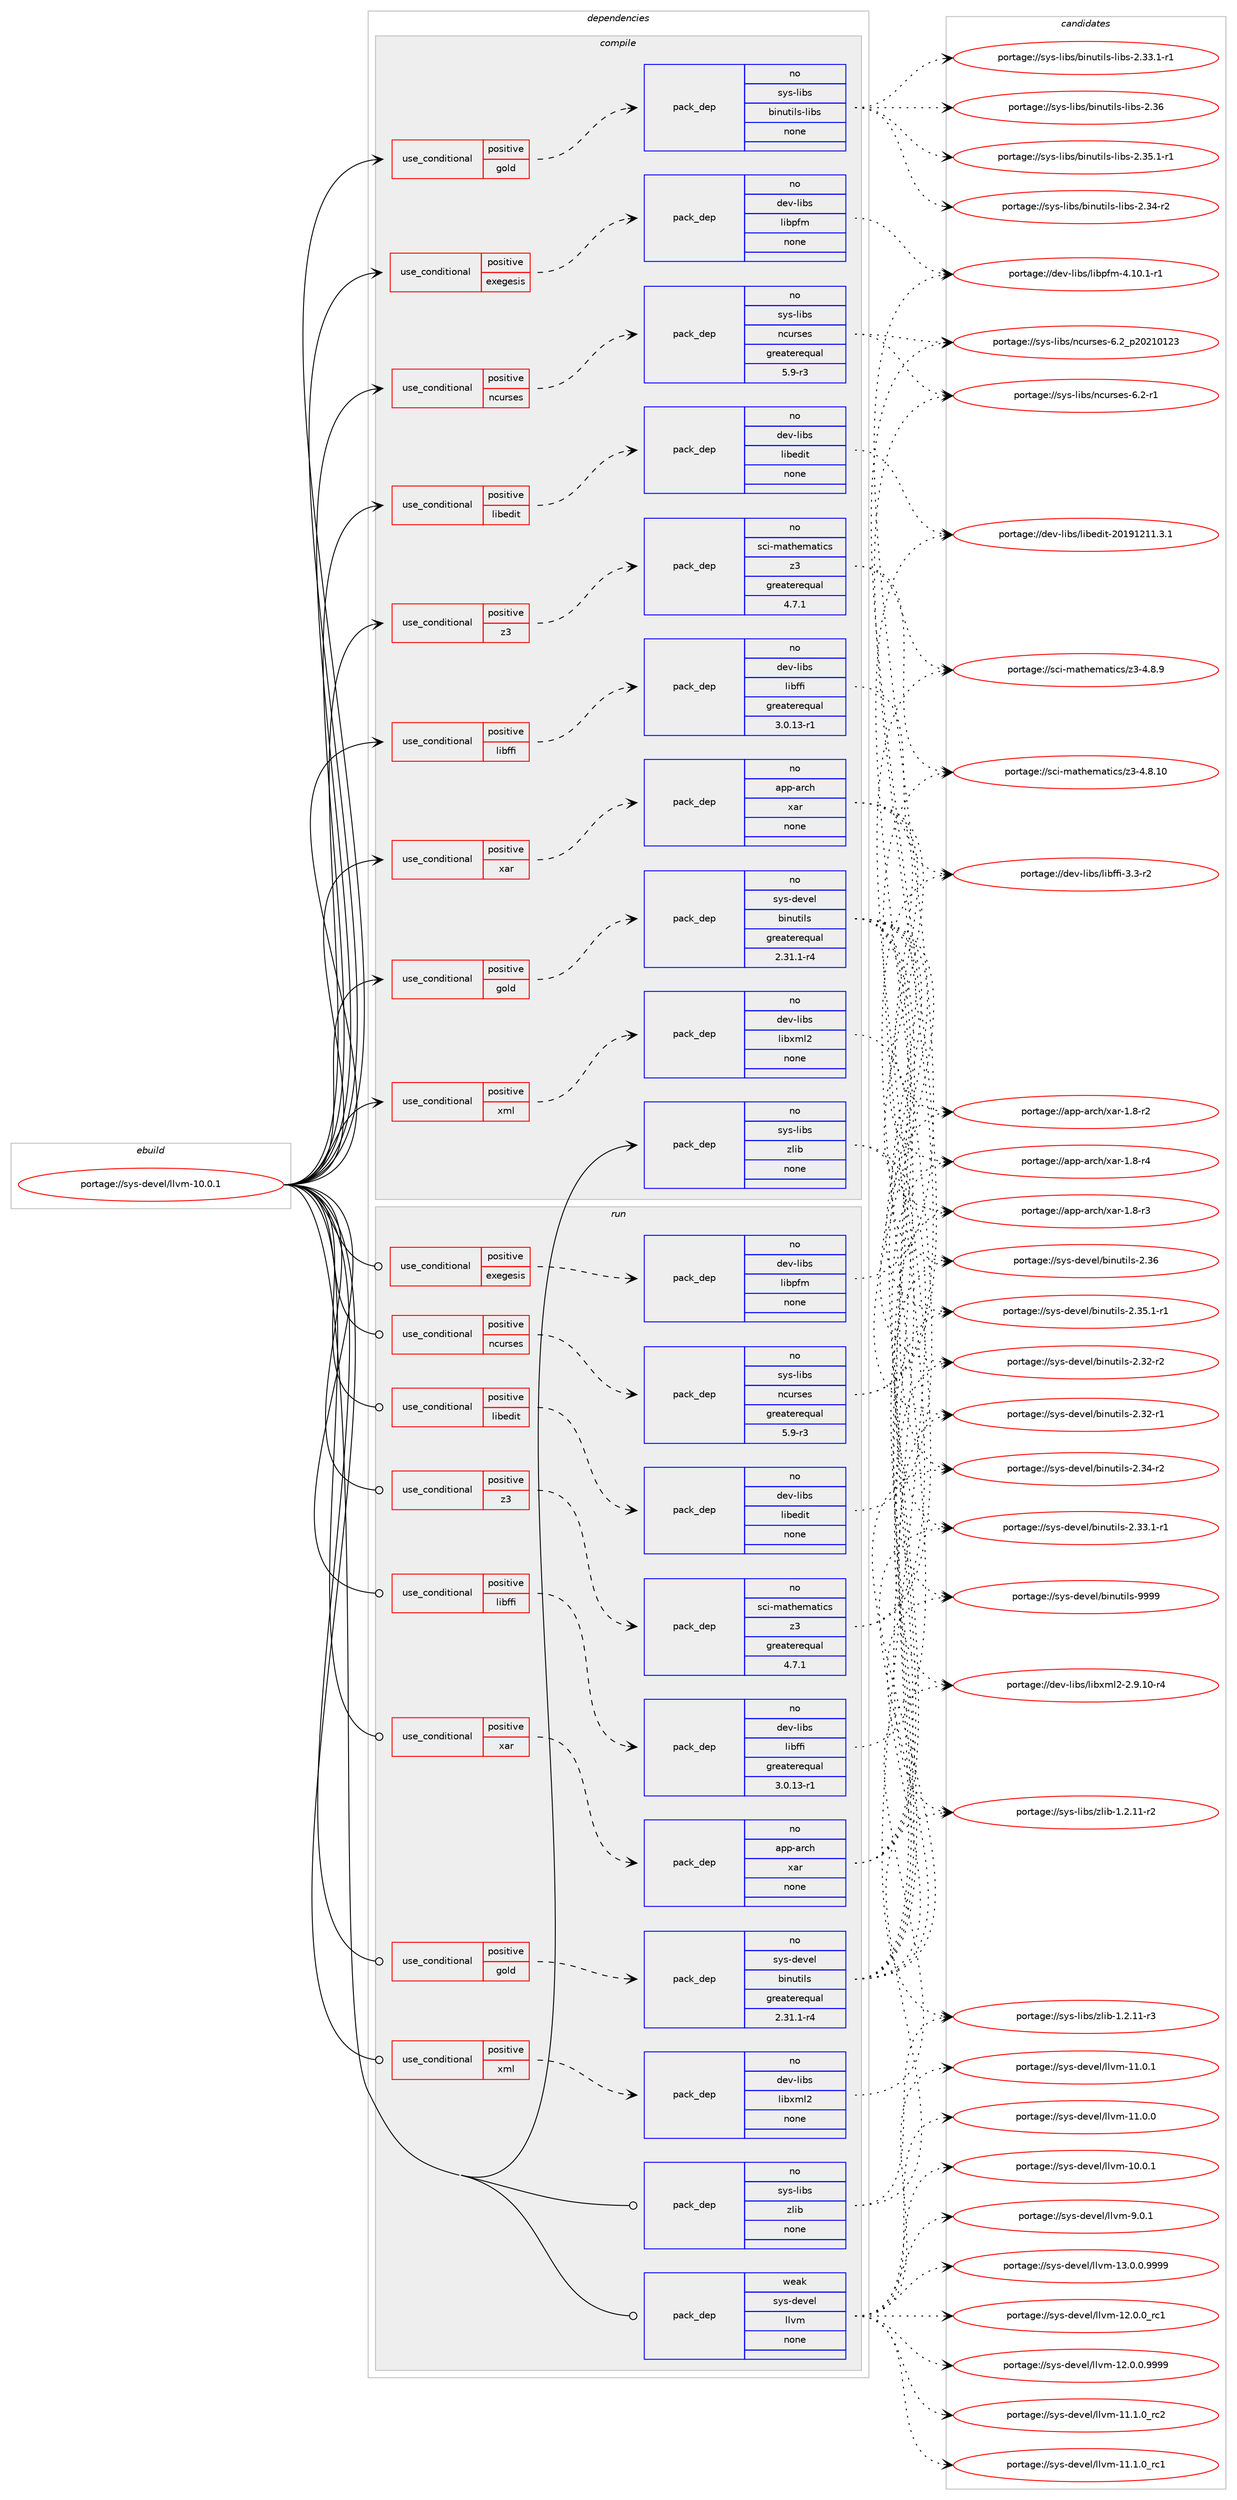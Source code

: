 digraph prolog {

# *************
# Graph options
# *************

newrank=true;
concentrate=true;
compound=true;
graph [rankdir=LR,fontname=Helvetica,fontsize=10,ranksep=1.5];#, ranksep=2.5, nodesep=0.2];
edge  [arrowhead=vee];
node  [fontname=Helvetica,fontsize=10];

# **********
# The ebuild
# **********

subgraph cluster_leftcol {
color=gray;
rank=same;
label=<<i>ebuild</i>>;
id [label="portage://sys-devel/llvm-10.0.1", color=red, width=4, href="../sys-devel/llvm-10.0.1.svg"];
}

# ****************
# The dependencies
# ****************

subgraph cluster_midcol {
color=gray;
label=<<i>dependencies</i>>;
subgraph cluster_compile {
fillcolor="#eeeeee";
style=filled;
label=<<i>compile</i>>;
subgraph cond1690 {
dependency6337 [label=<<TABLE BORDER="0" CELLBORDER="1" CELLSPACING="0" CELLPADDING="4"><TR><TD ROWSPAN="3" CELLPADDING="10">use_conditional</TD></TR><TR><TD>positive</TD></TR><TR><TD>exegesis</TD></TR></TABLE>>, shape=none, color=red];
subgraph pack4548 {
dependency6338 [label=<<TABLE BORDER="0" CELLBORDER="1" CELLSPACING="0" CELLPADDING="4" WIDTH="220"><TR><TD ROWSPAN="6" CELLPADDING="30">pack_dep</TD></TR><TR><TD WIDTH="110">no</TD></TR><TR><TD>dev-libs</TD></TR><TR><TD>libpfm</TD></TR><TR><TD>none</TD></TR><TR><TD></TD></TR></TABLE>>, shape=none, color=blue];
}
dependency6337:e -> dependency6338:w [weight=20,style="dashed",arrowhead="vee"];
}
id:e -> dependency6337:w [weight=20,style="solid",arrowhead="vee"];
subgraph cond1691 {
dependency6339 [label=<<TABLE BORDER="0" CELLBORDER="1" CELLSPACING="0" CELLPADDING="4"><TR><TD ROWSPAN="3" CELLPADDING="10">use_conditional</TD></TR><TR><TD>positive</TD></TR><TR><TD>gold</TD></TR></TABLE>>, shape=none, color=red];
subgraph pack4549 {
dependency6340 [label=<<TABLE BORDER="0" CELLBORDER="1" CELLSPACING="0" CELLPADDING="4" WIDTH="220"><TR><TD ROWSPAN="6" CELLPADDING="30">pack_dep</TD></TR><TR><TD WIDTH="110">no</TD></TR><TR><TD>sys-devel</TD></TR><TR><TD>binutils</TD></TR><TR><TD>greaterequal</TD></TR><TR><TD>2.31.1-r4</TD></TR></TABLE>>, shape=none, color=blue];
}
dependency6339:e -> dependency6340:w [weight=20,style="dashed",arrowhead="vee"];
}
id:e -> dependency6339:w [weight=20,style="solid",arrowhead="vee"];
subgraph cond1692 {
dependency6341 [label=<<TABLE BORDER="0" CELLBORDER="1" CELLSPACING="0" CELLPADDING="4"><TR><TD ROWSPAN="3" CELLPADDING="10">use_conditional</TD></TR><TR><TD>positive</TD></TR><TR><TD>gold</TD></TR></TABLE>>, shape=none, color=red];
subgraph pack4550 {
dependency6342 [label=<<TABLE BORDER="0" CELLBORDER="1" CELLSPACING="0" CELLPADDING="4" WIDTH="220"><TR><TD ROWSPAN="6" CELLPADDING="30">pack_dep</TD></TR><TR><TD WIDTH="110">no</TD></TR><TR><TD>sys-libs</TD></TR><TR><TD>binutils-libs</TD></TR><TR><TD>none</TD></TR><TR><TD></TD></TR></TABLE>>, shape=none, color=blue];
}
dependency6341:e -> dependency6342:w [weight=20,style="dashed",arrowhead="vee"];
}
id:e -> dependency6341:w [weight=20,style="solid",arrowhead="vee"];
subgraph cond1693 {
dependency6343 [label=<<TABLE BORDER="0" CELLBORDER="1" CELLSPACING="0" CELLPADDING="4"><TR><TD ROWSPAN="3" CELLPADDING="10">use_conditional</TD></TR><TR><TD>positive</TD></TR><TR><TD>libedit</TD></TR></TABLE>>, shape=none, color=red];
subgraph pack4551 {
dependency6344 [label=<<TABLE BORDER="0" CELLBORDER="1" CELLSPACING="0" CELLPADDING="4" WIDTH="220"><TR><TD ROWSPAN="6" CELLPADDING="30">pack_dep</TD></TR><TR><TD WIDTH="110">no</TD></TR><TR><TD>dev-libs</TD></TR><TR><TD>libedit</TD></TR><TR><TD>none</TD></TR><TR><TD></TD></TR></TABLE>>, shape=none, color=blue];
}
dependency6343:e -> dependency6344:w [weight=20,style="dashed",arrowhead="vee"];
}
id:e -> dependency6343:w [weight=20,style="solid",arrowhead="vee"];
subgraph cond1694 {
dependency6345 [label=<<TABLE BORDER="0" CELLBORDER="1" CELLSPACING="0" CELLPADDING="4"><TR><TD ROWSPAN="3" CELLPADDING="10">use_conditional</TD></TR><TR><TD>positive</TD></TR><TR><TD>libffi</TD></TR></TABLE>>, shape=none, color=red];
subgraph pack4552 {
dependency6346 [label=<<TABLE BORDER="0" CELLBORDER="1" CELLSPACING="0" CELLPADDING="4" WIDTH="220"><TR><TD ROWSPAN="6" CELLPADDING="30">pack_dep</TD></TR><TR><TD WIDTH="110">no</TD></TR><TR><TD>dev-libs</TD></TR><TR><TD>libffi</TD></TR><TR><TD>greaterequal</TD></TR><TR><TD>3.0.13-r1</TD></TR></TABLE>>, shape=none, color=blue];
}
dependency6345:e -> dependency6346:w [weight=20,style="dashed",arrowhead="vee"];
}
id:e -> dependency6345:w [weight=20,style="solid",arrowhead="vee"];
subgraph cond1695 {
dependency6347 [label=<<TABLE BORDER="0" CELLBORDER="1" CELLSPACING="0" CELLPADDING="4"><TR><TD ROWSPAN="3" CELLPADDING="10">use_conditional</TD></TR><TR><TD>positive</TD></TR><TR><TD>ncurses</TD></TR></TABLE>>, shape=none, color=red];
subgraph pack4553 {
dependency6348 [label=<<TABLE BORDER="0" CELLBORDER="1" CELLSPACING="0" CELLPADDING="4" WIDTH="220"><TR><TD ROWSPAN="6" CELLPADDING="30">pack_dep</TD></TR><TR><TD WIDTH="110">no</TD></TR><TR><TD>sys-libs</TD></TR><TR><TD>ncurses</TD></TR><TR><TD>greaterequal</TD></TR><TR><TD>5.9-r3</TD></TR></TABLE>>, shape=none, color=blue];
}
dependency6347:e -> dependency6348:w [weight=20,style="dashed",arrowhead="vee"];
}
id:e -> dependency6347:w [weight=20,style="solid",arrowhead="vee"];
subgraph cond1696 {
dependency6349 [label=<<TABLE BORDER="0" CELLBORDER="1" CELLSPACING="0" CELLPADDING="4"><TR><TD ROWSPAN="3" CELLPADDING="10">use_conditional</TD></TR><TR><TD>positive</TD></TR><TR><TD>xar</TD></TR></TABLE>>, shape=none, color=red];
subgraph pack4554 {
dependency6350 [label=<<TABLE BORDER="0" CELLBORDER="1" CELLSPACING="0" CELLPADDING="4" WIDTH="220"><TR><TD ROWSPAN="6" CELLPADDING="30">pack_dep</TD></TR><TR><TD WIDTH="110">no</TD></TR><TR><TD>app-arch</TD></TR><TR><TD>xar</TD></TR><TR><TD>none</TD></TR><TR><TD></TD></TR></TABLE>>, shape=none, color=blue];
}
dependency6349:e -> dependency6350:w [weight=20,style="dashed",arrowhead="vee"];
}
id:e -> dependency6349:w [weight=20,style="solid",arrowhead="vee"];
subgraph cond1697 {
dependency6351 [label=<<TABLE BORDER="0" CELLBORDER="1" CELLSPACING="0" CELLPADDING="4"><TR><TD ROWSPAN="3" CELLPADDING="10">use_conditional</TD></TR><TR><TD>positive</TD></TR><TR><TD>xml</TD></TR></TABLE>>, shape=none, color=red];
subgraph pack4555 {
dependency6352 [label=<<TABLE BORDER="0" CELLBORDER="1" CELLSPACING="0" CELLPADDING="4" WIDTH="220"><TR><TD ROWSPAN="6" CELLPADDING="30">pack_dep</TD></TR><TR><TD WIDTH="110">no</TD></TR><TR><TD>dev-libs</TD></TR><TR><TD>libxml2</TD></TR><TR><TD>none</TD></TR><TR><TD></TD></TR></TABLE>>, shape=none, color=blue];
}
dependency6351:e -> dependency6352:w [weight=20,style="dashed",arrowhead="vee"];
}
id:e -> dependency6351:w [weight=20,style="solid",arrowhead="vee"];
subgraph cond1698 {
dependency6353 [label=<<TABLE BORDER="0" CELLBORDER="1" CELLSPACING="0" CELLPADDING="4"><TR><TD ROWSPAN="3" CELLPADDING="10">use_conditional</TD></TR><TR><TD>positive</TD></TR><TR><TD>z3</TD></TR></TABLE>>, shape=none, color=red];
subgraph pack4556 {
dependency6354 [label=<<TABLE BORDER="0" CELLBORDER="1" CELLSPACING="0" CELLPADDING="4" WIDTH="220"><TR><TD ROWSPAN="6" CELLPADDING="30">pack_dep</TD></TR><TR><TD WIDTH="110">no</TD></TR><TR><TD>sci-mathematics</TD></TR><TR><TD>z3</TD></TR><TR><TD>greaterequal</TD></TR><TR><TD>4.7.1</TD></TR></TABLE>>, shape=none, color=blue];
}
dependency6353:e -> dependency6354:w [weight=20,style="dashed",arrowhead="vee"];
}
id:e -> dependency6353:w [weight=20,style="solid",arrowhead="vee"];
subgraph pack4557 {
dependency6355 [label=<<TABLE BORDER="0" CELLBORDER="1" CELLSPACING="0" CELLPADDING="4" WIDTH="220"><TR><TD ROWSPAN="6" CELLPADDING="30">pack_dep</TD></TR><TR><TD WIDTH="110">no</TD></TR><TR><TD>sys-libs</TD></TR><TR><TD>zlib</TD></TR><TR><TD>none</TD></TR><TR><TD></TD></TR></TABLE>>, shape=none, color=blue];
}
id:e -> dependency6355:w [weight=20,style="solid",arrowhead="vee"];
}
subgraph cluster_compileandrun {
fillcolor="#eeeeee";
style=filled;
label=<<i>compile and run</i>>;
}
subgraph cluster_run {
fillcolor="#eeeeee";
style=filled;
label=<<i>run</i>>;
subgraph cond1699 {
dependency6356 [label=<<TABLE BORDER="0" CELLBORDER="1" CELLSPACING="0" CELLPADDING="4"><TR><TD ROWSPAN="3" CELLPADDING="10">use_conditional</TD></TR><TR><TD>positive</TD></TR><TR><TD>exegesis</TD></TR></TABLE>>, shape=none, color=red];
subgraph pack4558 {
dependency6357 [label=<<TABLE BORDER="0" CELLBORDER="1" CELLSPACING="0" CELLPADDING="4" WIDTH="220"><TR><TD ROWSPAN="6" CELLPADDING="30">pack_dep</TD></TR><TR><TD WIDTH="110">no</TD></TR><TR><TD>dev-libs</TD></TR><TR><TD>libpfm</TD></TR><TR><TD>none</TD></TR><TR><TD></TD></TR></TABLE>>, shape=none, color=blue];
}
dependency6356:e -> dependency6357:w [weight=20,style="dashed",arrowhead="vee"];
}
id:e -> dependency6356:w [weight=20,style="solid",arrowhead="odot"];
subgraph cond1700 {
dependency6358 [label=<<TABLE BORDER="0" CELLBORDER="1" CELLSPACING="0" CELLPADDING="4"><TR><TD ROWSPAN="3" CELLPADDING="10">use_conditional</TD></TR><TR><TD>positive</TD></TR><TR><TD>gold</TD></TR></TABLE>>, shape=none, color=red];
subgraph pack4559 {
dependency6359 [label=<<TABLE BORDER="0" CELLBORDER="1" CELLSPACING="0" CELLPADDING="4" WIDTH="220"><TR><TD ROWSPAN="6" CELLPADDING="30">pack_dep</TD></TR><TR><TD WIDTH="110">no</TD></TR><TR><TD>sys-devel</TD></TR><TR><TD>binutils</TD></TR><TR><TD>greaterequal</TD></TR><TR><TD>2.31.1-r4</TD></TR></TABLE>>, shape=none, color=blue];
}
dependency6358:e -> dependency6359:w [weight=20,style="dashed",arrowhead="vee"];
}
id:e -> dependency6358:w [weight=20,style="solid",arrowhead="odot"];
subgraph cond1701 {
dependency6360 [label=<<TABLE BORDER="0" CELLBORDER="1" CELLSPACING="0" CELLPADDING="4"><TR><TD ROWSPAN="3" CELLPADDING="10">use_conditional</TD></TR><TR><TD>positive</TD></TR><TR><TD>libedit</TD></TR></TABLE>>, shape=none, color=red];
subgraph pack4560 {
dependency6361 [label=<<TABLE BORDER="0" CELLBORDER="1" CELLSPACING="0" CELLPADDING="4" WIDTH="220"><TR><TD ROWSPAN="6" CELLPADDING="30">pack_dep</TD></TR><TR><TD WIDTH="110">no</TD></TR><TR><TD>dev-libs</TD></TR><TR><TD>libedit</TD></TR><TR><TD>none</TD></TR><TR><TD></TD></TR></TABLE>>, shape=none, color=blue];
}
dependency6360:e -> dependency6361:w [weight=20,style="dashed",arrowhead="vee"];
}
id:e -> dependency6360:w [weight=20,style="solid",arrowhead="odot"];
subgraph cond1702 {
dependency6362 [label=<<TABLE BORDER="0" CELLBORDER="1" CELLSPACING="0" CELLPADDING="4"><TR><TD ROWSPAN="3" CELLPADDING="10">use_conditional</TD></TR><TR><TD>positive</TD></TR><TR><TD>libffi</TD></TR></TABLE>>, shape=none, color=red];
subgraph pack4561 {
dependency6363 [label=<<TABLE BORDER="0" CELLBORDER="1" CELLSPACING="0" CELLPADDING="4" WIDTH="220"><TR><TD ROWSPAN="6" CELLPADDING="30">pack_dep</TD></TR><TR><TD WIDTH="110">no</TD></TR><TR><TD>dev-libs</TD></TR><TR><TD>libffi</TD></TR><TR><TD>greaterequal</TD></TR><TR><TD>3.0.13-r1</TD></TR></TABLE>>, shape=none, color=blue];
}
dependency6362:e -> dependency6363:w [weight=20,style="dashed",arrowhead="vee"];
}
id:e -> dependency6362:w [weight=20,style="solid",arrowhead="odot"];
subgraph cond1703 {
dependency6364 [label=<<TABLE BORDER="0" CELLBORDER="1" CELLSPACING="0" CELLPADDING="4"><TR><TD ROWSPAN="3" CELLPADDING="10">use_conditional</TD></TR><TR><TD>positive</TD></TR><TR><TD>ncurses</TD></TR></TABLE>>, shape=none, color=red];
subgraph pack4562 {
dependency6365 [label=<<TABLE BORDER="0" CELLBORDER="1" CELLSPACING="0" CELLPADDING="4" WIDTH="220"><TR><TD ROWSPAN="6" CELLPADDING="30">pack_dep</TD></TR><TR><TD WIDTH="110">no</TD></TR><TR><TD>sys-libs</TD></TR><TR><TD>ncurses</TD></TR><TR><TD>greaterequal</TD></TR><TR><TD>5.9-r3</TD></TR></TABLE>>, shape=none, color=blue];
}
dependency6364:e -> dependency6365:w [weight=20,style="dashed",arrowhead="vee"];
}
id:e -> dependency6364:w [weight=20,style="solid",arrowhead="odot"];
subgraph cond1704 {
dependency6366 [label=<<TABLE BORDER="0" CELLBORDER="1" CELLSPACING="0" CELLPADDING="4"><TR><TD ROWSPAN="3" CELLPADDING="10">use_conditional</TD></TR><TR><TD>positive</TD></TR><TR><TD>xar</TD></TR></TABLE>>, shape=none, color=red];
subgraph pack4563 {
dependency6367 [label=<<TABLE BORDER="0" CELLBORDER="1" CELLSPACING="0" CELLPADDING="4" WIDTH="220"><TR><TD ROWSPAN="6" CELLPADDING="30">pack_dep</TD></TR><TR><TD WIDTH="110">no</TD></TR><TR><TD>app-arch</TD></TR><TR><TD>xar</TD></TR><TR><TD>none</TD></TR><TR><TD></TD></TR></TABLE>>, shape=none, color=blue];
}
dependency6366:e -> dependency6367:w [weight=20,style="dashed",arrowhead="vee"];
}
id:e -> dependency6366:w [weight=20,style="solid",arrowhead="odot"];
subgraph cond1705 {
dependency6368 [label=<<TABLE BORDER="0" CELLBORDER="1" CELLSPACING="0" CELLPADDING="4"><TR><TD ROWSPAN="3" CELLPADDING="10">use_conditional</TD></TR><TR><TD>positive</TD></TR><TR><TD>xml</TD></TR></TABLE>>, shape=none, color=red];
subgraph pack4564 {
dependency6369 [label=<<TABLE BORDER="0" CELLBORDER="1" CELLSPACING="0" CELLPADDING="4" WIDTH="220"><TR><TD ROWSPAN="6" CELLPADDING="30">pack_dep</TD></TR><TR><TD WIDTH="110">no</TD></TR><TR><TD>dev-libs</TD></TR><TR><TD>libxml2</TD></TR><TR><TD>none</TD></TR><TR><TD></TD></TR></TABLE>>, shape=none, color=blue];
}
dependency6368:e -> dependency6369:w [weight=20,style="dashed",arrowhead="vee"];
}
id:e -> dependency6368:w [weight=20,style="solid",arrowhead="odot"];
subgraph cond1706 {
dependency6370 [label=<<TABLE BORDER="0" CELLBORDER="1" CELLSPACING="0" CELLPADDING="4"><TR><TD ROWSPAN="3" CELLPADDING="10">use_conditional</TD></TR><TR><TD>positive</TD></TR><TR><TD>z3</TD></TR></TABLE>>, shape=none, color=red];
subgraph pack4565 {
dependency6371 [label=<<TABLE BORDER="0" CELLBORDER="1" CELLSPACING="0" CELLPADDING="4" WIDTH="220"><TR><TD ROWSPAN="6" CELLPADDING="30">pack_dep</TD></TR><TR><TD WIDTH="110">no</TD></TR><TR><TD>sci-mathematics</TD></TR><TR><TD>z3</TD></TR><TR><TD>greaterequal</TD></TR><TR><TD>4.7.1</TD></TR></TABLE>>, shape=none, color=blue];
}
dependency6370:e -> dependency6371:w [weight=20,style="dashed",arrowhead="vee"];
}
id:e -> dependency6370:w [weight=20,style="solid",arrowhead="odot"];
subgraph pack4566 {
dependency6372 [label=<<TABLE BORDER="0" CELLBORDER="1" CELLSPACING="0" CELLPADDING="4" WIDTH="220"><TR><TD ROWSPAN="6" CELLPADDING="30">pack_dep</TD></TR><TR><TD WIDTH="110">no</TD></TR><TR><TD>sys-libs</TD></TR><TR><TD>zlib</TD></TR><TR><TD>none</TD></TR><TR><TD></TD></TR></TABLE>>, shape=none, color=blue];
}
id:e -> dependency6372:w [weight=20,style="solid",arrowhead="odot"];
subgraph pack4567 {
dependency6373 [label=<<TABLE BORDER="0" CELLBORDER="1" CELLSPACING="0" CELLPADDING="4" WIDTH="220"><TR><TD ROWSPAN="6" CELLPADDING="30">pack_dep</TD></TR><TR><TD WIDTH="110">weak</TD></TR><TR><TD>sys-devel</TD></TR><TR><TD>llvm</TD></TR><TR><TD>none</TD></TR><TR><TD></TD></TR></TABLE>>, shape=none, color=blue];
}
id:e -> dependency6373:w [weight=20,style="solid",arrowhead="odot"];
}
}

# **************
# The candidates
# **************

subgraph cluster_choices {
rank=same;
color=gray;
label=<<i>candidates</i>>;

subgraph choice4548 {
color=black;
nodesep=1;
choice10010111845108105981154710810598112102109455246494846494511449 [label="portage://dev-libs/libpfm-4.10.1-r1", color=red, width=4,href="../dev-libs/libpfm-4.10.1-r1.svg"];
dependency6338:e -> choice10010111845108105981154710810598112102109455246494846494511449:w [style=dotted,weight="100"];
}
subgraph choice4549 {
color=black;
nodesep=1;
choice1151211154510010111810110847981051101171161051081154557575757 [label="portage://sys-devel/binutils-9999", color=red, width=4,href="../sys-devel/binutils-9999.svg"];
choice1151211154510010111810110847981051101171161051081154550465154 [label="portage://sys-devel/binutils-2.36", color=red, width=4,href="../sys-devel/binutils-2.36.svg"];
choice115121115451001011181011084798105110117116105108115455046515346494511449 [label="portage://sys-devel/binutils-2.35.1-r1", color=red, width=4,href="../sys-devel/binutils-2.35.1-r1.svg"];
choice11512111545100101118101108479810511011711610510811545504651524511450 [label="portage://sys-devel/binutils-2.34-r2", color=red, width=4,href="../sys-devel/binutils-2.34-r2.svg"];
choice115121115451001011181011084798105110117116105108115455046515146494511449 [label="portage://sys-devel/binutils-2.33.1-r1", color=red, width=4,href="../sys-devel/binutils-2.33.1-r1.svg"];
choice11512111545100101118101108479810511011711610510811545504651504511450 [label="portage://sys-devel/binutils-2.32-r2", color=red, width=4,href="../sys-devel/binutils-2.32-r2.svg"];
choice11512111545100101118101108479810511011711610510811545504651504511449 [label="portage://sys-devel/binutils-2.32-r1", color=red, width=4,href="../sys-devel/binutils-2.32-r1.svg"];
dependency6340:e -> choice1151211154510010111810110847981051101171161051081154557575757:w [style=dotted,weight="100"];
dependency6340:e -> choice1151211154510010111810110847981051101171161051081154550465154:w [style=dotted,weight="100"];
dependency6340:e -> choice115121115451001011181011084798105110117116105108115455046515346494511449:w [style=dotted,weight="100"];
dependency6340:e -> choice11512111545100101118101108479810511011711610510811545504651524511450:w [style=dotted,weight="100"];
dependency6340:e -> choice115121115451001011181011084798105110117116105108115455046515146494511449:w [style=dotted,weight="100"];
dependency6340:e -> choice11512111545100101118101108479810511011711610510811545504651504511450:w [style=dotted,weight="100"];
dependency6340:e -> choice11512111545100101118101108479810511011711610510811545504651504511449:w [style=dotted,weight="100"];
}
subgraph choice4550 {
color=black;
nodesep=1;
choice1151211154510810598115479810511011711610510811545108105981154550465154 [label="portage://sys-libs/binutils-libs-2.36", color=red, width=4,href="../sys-libs/binutils-libs-2.36.svg"];
choice115121115451081059811547981051101171161051081154510810598115455046515346494511449 [label="portage://sys-libs/binutils-libs-2.35.1-r1", color=red, width=4,href="../sys-libs/binutils-libs-2.35.1-r1.svg"];
choice11512111545108105981154798105110117116105108115451081059811545504651524511450 [label="portage://sys-libs/binutils-libs-2.34-r2", color=red, width=4,href="../sys-libs/binutils-libs-2.34-r2.svg"];
choice115121115451081059811547981051101171161051081154510810598115455046515146494511449 [label="portage://sys-libs/binutils-libs-2.33.1-r1", color=red, width=4,href="../sys-libs/binutils-libs-2.33.1-r1.svg"];
dependency6342:e -> choice1151211154510810598115479810511011711610510811545108105981154550465154:w [style=dotted,weight="100"];
dependency6342:e -> choice115121115451081059811547981051101171161051081154510810598115455046515346494511449:w [style=dotted,weight="100"];
dependency6342:e -> choice11512111545108105981154798105110117116105108115451081059811545504651524511450:w [style=dotted,weight="100"];
dependency6342:e -> choice115121115451081059811547981051101171161051081154510810598115455046515146494511449:w [style=dotted,weight="100"];
}
subgraph choice4551 {
color=black;
nodesep=1;
choice1001011184510810598115471081059810110010511645504849574950494946514649 [label="portage://dev-libs/libedit-20191211.3.1", color=red, width=4,href="../dev-libs/libedit-20191211.3.1.svg"];
dependency6344:e -> choice1001011184510810598115471081059810110010511645504849574950494946514649:w [style=dotted,weight="100"];
}
subgraph choice4552 {
color=black;
nodesep=1;
choice10010111845108105981154710810598102102105455146514511450 [label="portage://dev-libs/libffi-3.3-r2", color=red, width=4,href="../dev-libs/libffi-3.3-r2.svg"];
dependency6346:e -> choice10010111845108105981154710810598102102105455146514511450:w [style=dotted,weight="100"];
}
subgraph choice4553 {
color=black;
nodesep=1;
choice1151211154510810598115471109911711411510111545544650951125048504948495051 [label="portage://sys-libs/ncurses-6.2_p20210123", color=red, width=4,href="../sys-libs/ncurses-6.2_p20210123.svg"];
choice11512111545108105981154711099117114115101115455446504511449 [label="portage://sys-libs/ncurses-6.2-r1", color=red, width=4,href="../sys-libs/ncurses-6.2-r1.svg"];
dependency6348:e -> choice1151211154510810598115471109911711411510111545544650951125048504948495051:w [style=dotted,weight="100"];
dependency6348:e -> choice11512111545108105981154711099117114115101115455446504511449:w [style=dotted,weight="100"];
}
subgraph choice4554 {
color=black;
nodesep=1;
choice971121124597114991044712097114454946564511452 [label="portage://app-arch/xar-1.8-r4", color=red, width=4,href="../app-arch/xar-1.8-r4.svg"];
choice971121124597114991044712097114454946564511451 [label="portage://app-arch/xar-1.8-r3", color=red, width=4,href="../app-arch/xar-1.8-r3.svg"];
choice971121124597114991044712097114454946564511450 [label="portage://app-arch/xar-1.8-r2", color=red, width=4,href="../app-arch/xar-1.8-r2.svg"];
dependency6350:e -> choice971121124597114991044712097114454946564511452:w [style=dotted,weight="100"];
dependency6350:e -> choice971121124597114991044712097114454946564511451:w [style=dotted,weight="100"];
dependency6350:e -> choice971121124597114991044712097114454946564511450:w [style=dotted,weight="100"];
}
subgraph choice4555 {
color=black;
nodesep=1;
choice1001011184510810598115471081059812010910850455046574649484511452 [label="portage://dev-libs/libxml2-2.9.10-r4", color=red, width=4,href="../dev-libs/libxml2-2.9.10-r4.svg"];
dependency6352:e -> choice1001011184510810598115471081059812010910850455046574649484511452:w [style=dotted,weight="100"];
}
subgraph choice4556 {
color=black;
nodesep=1;
choice11599105451099711610410110997116105991154712251455246564657 [label="portage://sci-mathematics/z3-4.8.9", color=red, width=4,href="../sci-mathematics/z3-4.8.9.svg"];
choice1159910545109971161041011099711610599115471225145524656464948 [label="portage://sci-mathematics/z3-4.8.10", color=red, width=4,href="../sci-mathematics/z3-4.8.10.svg"];
dependency6354:e -> choice11599105451099711610410110997116105991154712251455246564657:w [style=dotted,weight="100"];
dependency6354:e -> choice1159910545109971161041011099711610599115471225145524656464948:w [style=dotted,weight="100"];
}
subgraph choice4557 {
color=black;
nodesep=1;
choice11512111545108105981154712210810598454946504649494511451 [label="portage://sys-libs/zlib-1.2.11-r3", color=red, width=4,href="../sys-libs/zlib-1.2.11-r3.svg"];
choice11512111545108105981154712210810598454946504649494511450 [label="portage://sys-libs/zlib-1.2.11-r2", color=red, width=4,href="../sys-libs/zlib-1.2.11-r2.svg"];
dependency6355:e -> choice11512111545108105981154712210810598454946504649494511451:w [style=dotted,weight="100"];
dependency6355:e -> choice11512111545108105981154712210810598454946504649494511450:w [style=dotted,weight="100"];
}
subgraph choice4558 {
color=black;
nodesep=1;
choice10010111845108105981154710810598112102109455246494846494511449 [label="portage://dev-libs/libpfm-4.10.1-r1", color=red, width=4,href="../dev-libs/libpfm-4.10.1-r1.svg"];
dependency6357:e -> choice10010111845108105981154710810598112102109455246494846494511449:w [style=dotted,weight="100"];
}
subgraph choice4559 {
color=black;
nodesep=1;
choice1151211154510010111810110847981051101171161051081154557575757 [label="portage://sys-devel/binutils-9999", color=red, width=4,href="../sys-devel/binutils-9999.svg"];
choice1151211154510010111810110847981051101171161051081154550465154 [label="portage://sys-devel/binutils-2.36", color=red, width=4,href="../sys-devel/binutils-2.36.svg"];
choice115121115451001011181011084798105110117116105108115455046515346494511449 [label="portage://sys-devel/binutils-2.35.1-r1", color=red, width=4,href="../sys-devel/binutils-2.35.1-r1.svg"];
choice11512111545100101118101108479810511011711610510811545504651524511450 [label="portage://sys-devel/binutils-2.34-r2", color=red, width=4,href="../sys-devel/binutils-2.34-r2.svg"];
choice115121115451001011181011084798105110117116105108115455046515146494511449 [label="portage://sys-devel/binutils-2.33.1-r1", color=red, width=4,href="../sys-devel/binutils-2.33.1-r1.svg"];
choice11512111545100101118101108479810511011711610510811545504651504511450 [label="portage://sys-devel/binutils-2.32-r2", color=red, width=4,href="../sys-devel/binutils-2.32-r2.svg"];
choice11512111545100101118101108479810511011711610510811545504651504511449 [label="portage://sys-devel/binutils-2.32-r1", color=red, width=4,href="../sys-devel/binutils-2.32-r1.svg"];
dependency6359:e -> choice1151211154510010111810110847981051101171161051081154557575757:w [style=dotted,weight="100"];
dependency6359:e -> choice1151211154510010111810110847981051101171161051081154550465154:w [style=dotted,weight="100"];
dependency6359:e -> choice115121115451001011181011084798105110117116105108115455046515346494511449:w [style=dotted,weight="100"];
dependency6359:e -> choice11512111545100101118101108479810511011711610510811545504651524511450:w [style=dotted,weight="100"];
dependency6359:e -> choice115121115451001011181011084798105110117116105108115455046515146494511449:w [style=dotted,weight="100"];
dependency6359:e -> choice11512111545100101118101108479810511011711610510811545504651504511450:w [style=dotted,weight="100"];
dependency6359:e -> choice11512111545100101118101108479810511011711610510811545504651504511449:w [style=dotted,weight="100"];
}
subgraph choice4560 {
color=black;
nodesep=1;
choice1001011184510810598115471081059810110010511645504849574950494946514649 [label="portage://dev-libs/libedit-20191211.3.1", color=red, width=4,href="../dev-libs/libedit-20191211.3.1.svg"];
dependency6361:e -> choice1001011184510810598115471081059810110010511645504849574950494946514649:w [style=dotted,weight="100"];
}
subgraph choice4561 {
color=black;
nodesep=1;
choice10010111845108105981154710810598102102105455146514511450 [label="portage://dev-libs/libffi-3.3-r2", color=red, width=4,href="../dev-libs/libffi-3.3-r2.svg"];
dependency6363:e -> choice10010111845108105981154710810598102102105455146514511450:w [style=dotted,weight="100"];
}
subgraph choice4562 {
color=black;
nodesep=1;
choice1151211154510810598115471109911711411510111545544650951125048504948495051 [label="portage://sys-libs/ncurses-6.2_p20210123", color=red, width=4,href="../sys-libs/ncurses-6.2_p20210123.svg"];
choice11512111545108105981154711099117114115101115455446504511449 [label="portage://sys-libs/ncurses-6.2-r1", color=red, width=4,href="../sys-libs/ncurses-6.2-r1.svg"];
dependency6365:e -> choice1151211154510810598115471109911711411510111545544650951125048504948495051:w [style=dotted,weight="100"];
dependency6365:e -> choice11512111545108105981154711099117114115101115455446504511449:w [style=dotted,weight="100"];
}
subgraph choice4563 {
color=black;
nodesep=1;
choice971121124597114991044712097114454946564511452 [label="portage://app-arch/xar-1.8-r4", color=red, width=4,href="../app-arch/xar-1.8-r4.svg"];
choice971121124597114991044712097114454946564511451 [label="portage://app-arch/xar-1.8-r3", color=red, width=4,href="../app-arch/xar-1.8-r3.svg"];
choice971121124597114991044712097114454946564511450 [label="portage://app-arch/xar-1.8-r2", color=red, width=4,href="../app-arch/xar-1.8-r2.svg"];
dependency6367:e -> choice971121124597114991044712097114454946564511452:w [style=dotted,weight="100"];
dependency6367:e -> choice971121124597114991044712097114454946564511451:w [style=dotted,weight="100"];
dependency6367:e -> choice971121124597114991044712097114454946564511450:w [style=dotted,weight="100"];
}
subgraph choice4564 {
color=black;
nodesep=1;
choice1001011184510810598115471081059812010910850455046574649484511452 [label="portage://dev-libs/libxml2-2.9.10-r4", color=red, width=4,href="../dev-libs/libxml2-2.9.10-r4.svg"];
dependency6369:e -> choice1001011184510810598115471081059812010910850455046574649484511452:w [style=dotted,weight="100"];
}
subgraph choice4565 {
color=black;
nodesep=1;
choice11599105451099711610410110997116105991154712251455246564657 [label="portage://sci-mathematics/z3-4.8.9", color=red, width=4,href="../sci-mathematics/z3-4.8.9.svg"];
choice1159910545109971161041011099711610599115471225145524656464948 [label="portage://sci-mathematics/z3-4.8.10", color=red, width=4,href="../sci-mathematics/z3-4.8.10.svg"];
dependency6371:e -> choice11599105451099711610410110997116105991154712251455246564657:w [style=dotted,weight="100"];
dependency6371:e -> choice1159910545109971161041011099711610599115471225145524656464948:w [style=dotted,weight="100"];
}
subgraph choice4566 {
color=black;
nodesep=1;
choice11512111545108105981154712210810598454946504649494511451 [label="portage://sys-libs/zlib-1.2.11-r3", color=red, width=4,href="../sys-libs/zlib-1.2.11-r3.svg"];
choice11512111545108105981154712210810598454946504649494511450 [label="portage://sys-libs/zlib-1.2.11-r2", color=red, width=4,href="../sys-libs/zlib-1.2.11-r2.svg"];
dependency6372:e -> choice11512111545108105981154712210810598454946504649494511451:w [style=dotted,weight="100"];
dependency6372:e -> choice11512111545108105981154712210810598454946504649494511450:w [style=dotted,weight="100"];
}
subgraph choice4567 {
color=black;
nodesep=1;
choice1151211154510010111810110847108108118109455746484649 [label="portage://sys-devel/llvm-9.0.1", color=red, width=4,href="../sys-devel/llvm-9.0.1.svg"];
choice1151211154510010111810110847108108118109454951464846484657575757 [label="portage://sys-devel/llvm-13.0.0.9999", color=red, width=4,href="../sys-devel/llvm-13.0.0.9999.svg"];
choice115121115451001011181011084710810811810945495046484648951149949 [label="portage://sys-devel/llvm-12.0.0_rc1", color=red, width=4,href="../sys-devel/llvm-12.0.0_rc1.svg"];
choice1151211154510010111810110847108108118109454950464846484657575757 [label="portage://sys-devel/llvm-12.0.0.9999", color=red, width=4,href="../sys-devel/llvm-12.0.0.9999.svg"];
choice115121115451001011181011084710810811810945494946494648951149950 [label="portage://sys-devel/llvm-11.1.0_rc2", color=red, width=4,href="../sys-devel/llvm-11.1.0_rc2.svg"];
choice115121115451001011181011084710810811810945494946494648951149949 [label="portage://sys-devel/llvm-11.1.0_rc1", color=red, width=4,href="../sys-devel/llvm-11.1.0_rc1.svg"];
choice115121115451001011181011084710810811810945494946484649 [label="portage://sys-devel/llvm-11.0.1", color=red, width=4,href="../sys-devel/llvm-11.0.1.svg"];
choice115121115451001011181011084710810811810945494946484648 [label="portage://sys-devel/llvm-11.0.0", color=red, width=4,href="../sys-devel/llvm-11.0.0.svg"];
choice115121115451001011181011084710810811810945494846484649 [label="portage://sys-devel/llvm-10.0.1", color=red, width=4,href="../sys-devel/llvm-10.0.1.svg"];
dependency6373:e -> choice1151211154510010111810110847108108118109455746484649:w [style=dotted,weight="100"];
dependency6373:e -> choice1151211154510010111810110847108108118109454951464846484657575757:w [style=dotted,weight="100"];
dependency6373:e -> choice115121115451001011181011084710810811810945495046484648951149949:w [style=dotted,weight="100"];
dependency6373:e -> choice1151211154510010111810110847108108118109454950464846484657575757:w [style=dotted,weight="100"];
dependency6373:e -> choice115121115451001011181011084710810811810945494946494648951149950:w [style=dotted,weight="100"];
dependency6373:e -> choice115121115451001011181011084710810811810945494946494648951149949:w [style=dotted,weight="100"];
dependency6373:e -> choice115121115451001011181011084710810811810945494946484649:w [style=dotted,weight="100"];
dependency6373:e -> choice115121115451001011181011084710810811810945494946484648:w [style=dotted,weight="100"];
dependency6373:e -> choice115121115451001011181011084710810811810945494846484649:w [style=dotted,weight="100"];
}
}

}
